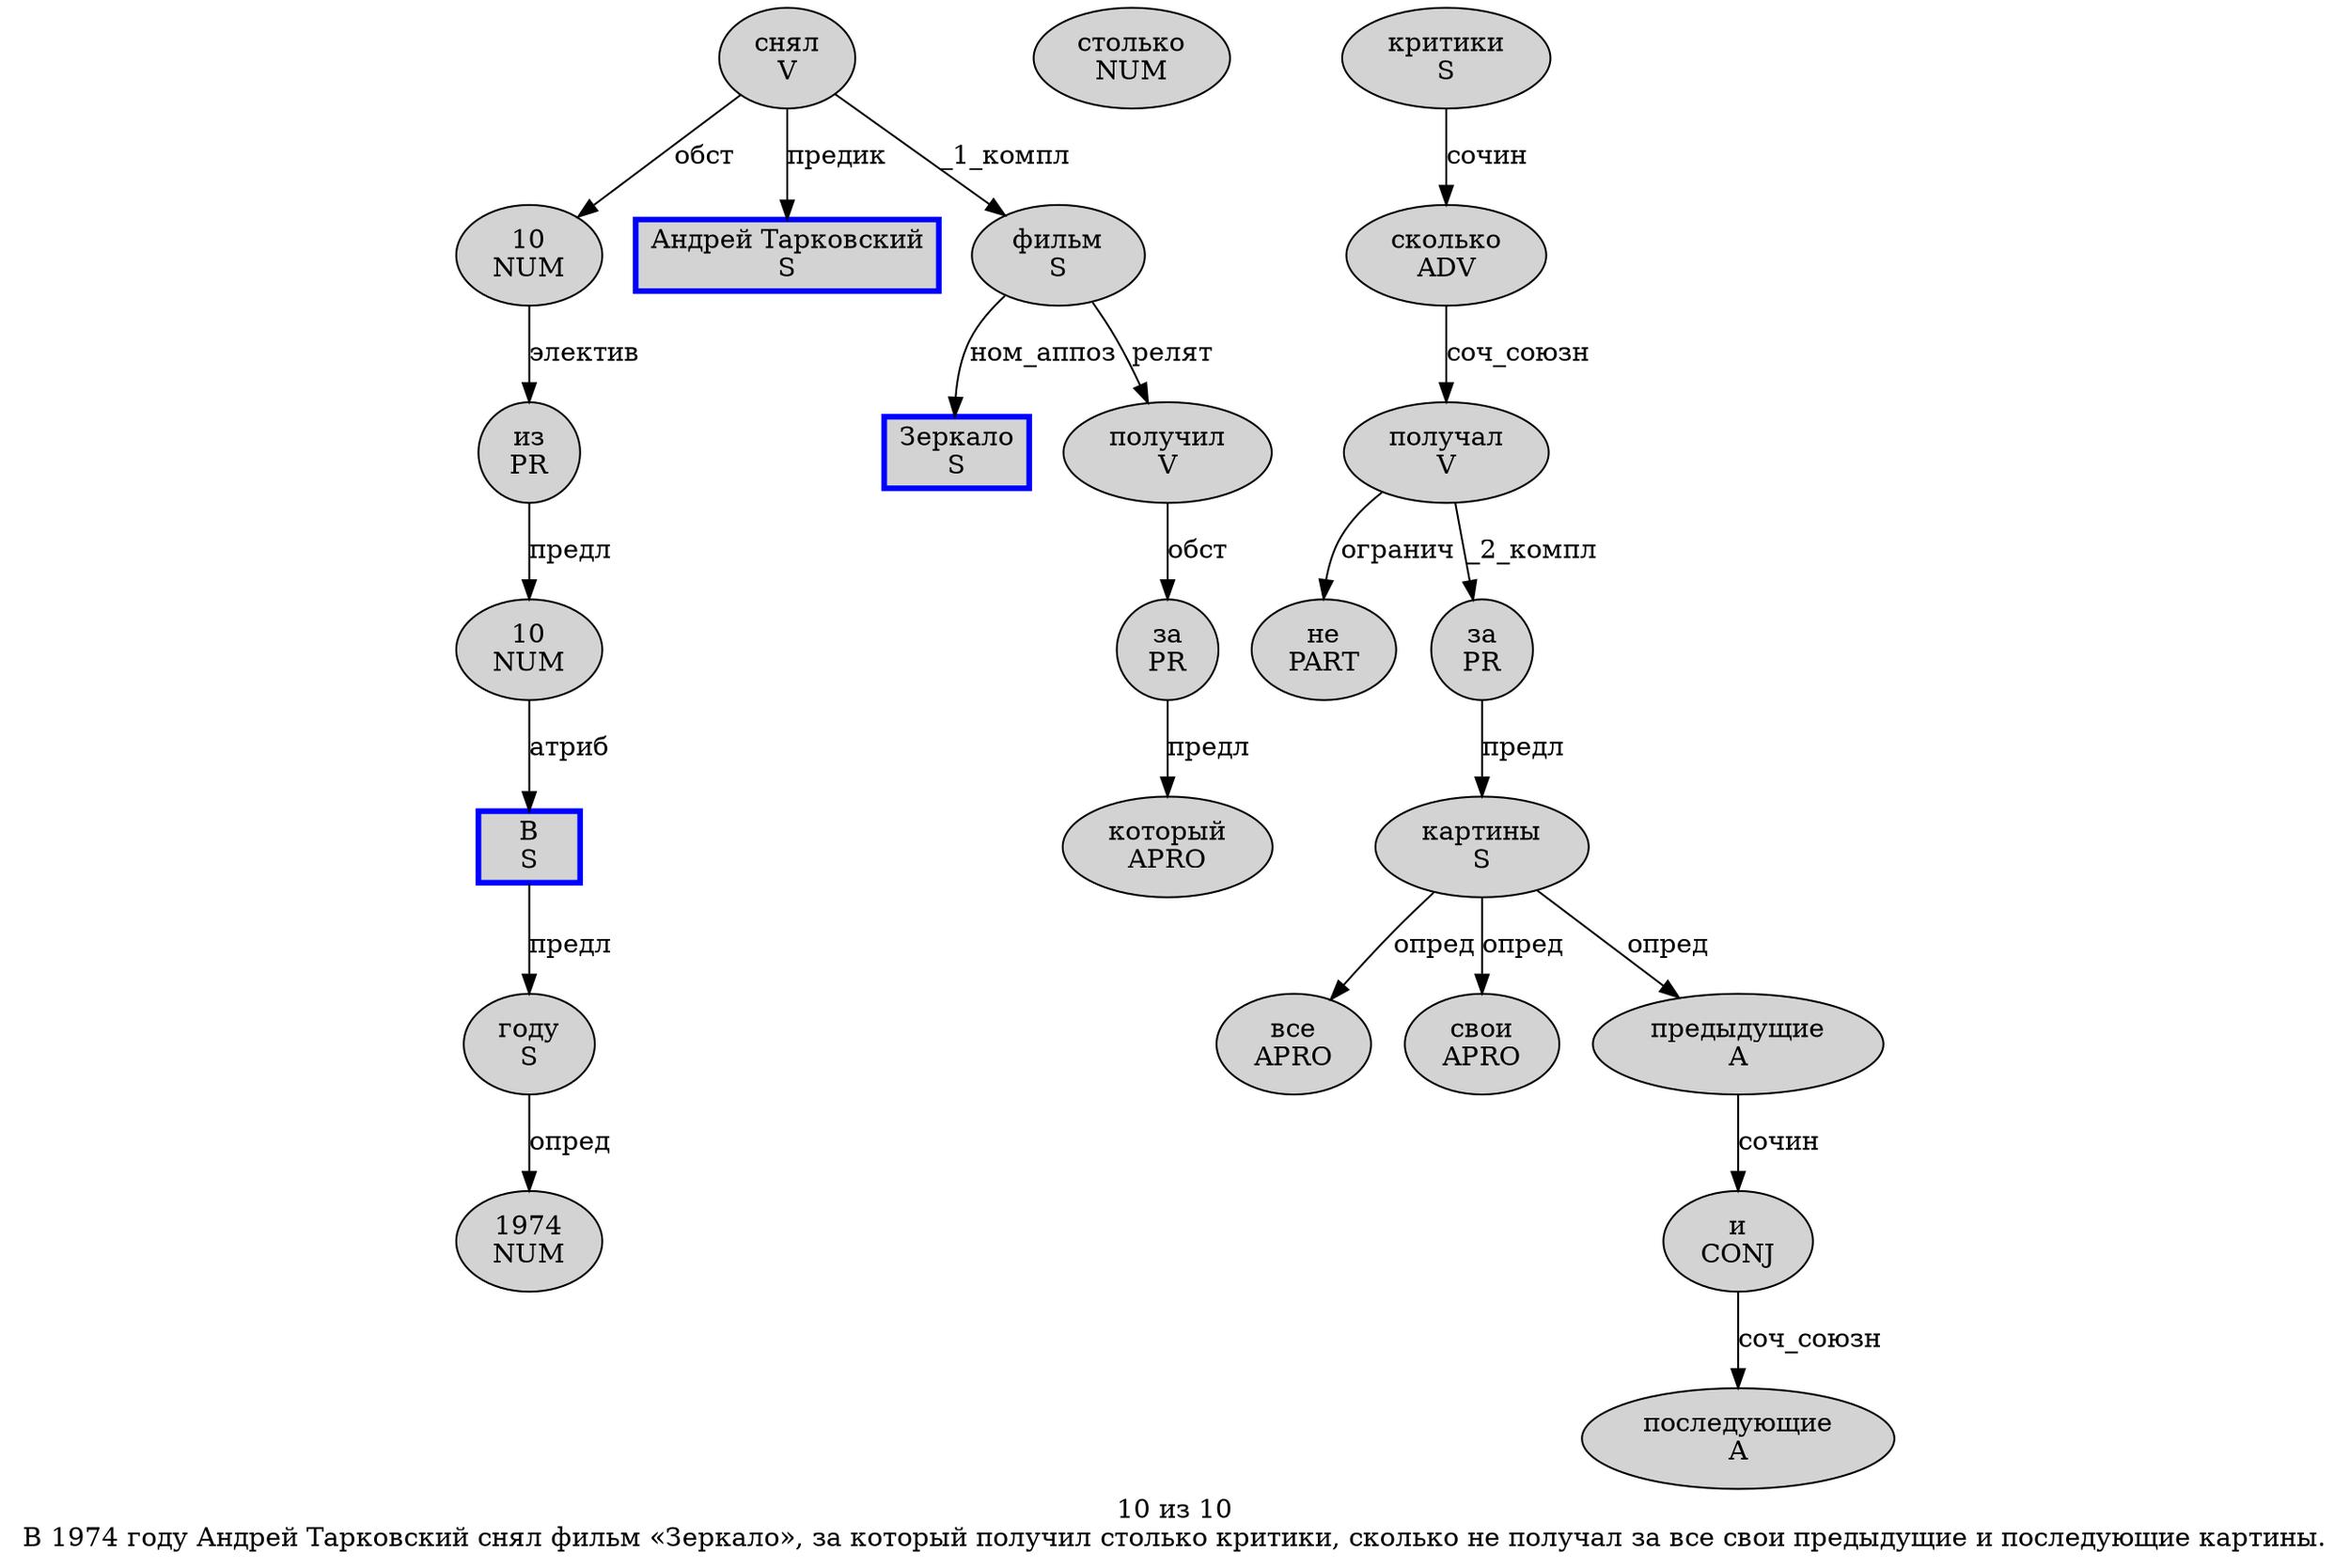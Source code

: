 digraph SENTENCE_2165 {
	graph [label="10 из 10
В 1974 году Андрей Тарковский снял фильм «Зеркало», за который получил столько критики, сколько не получал за все свои предыдущие и последующие картины."]
	node [style=filled]
		0 [label="10
NUM" color="" fillcolor=lightgray penwidth=1 shape=ellipse]
		1 [label="из
PR" color="" fillcolor=lightgray penwidth=1 shape=ellipse]
		2 [label="10
NUM" color="" fillcolor=lightgray penwidth=1 shape=ellipse]
		3 [label="В
S" color=blue fillcolor=lightgray penwidth=3 shape=box]
		4 [label="1974
NUM" color="" fillcolor=lightgray penwidth=1 shape=ellipse]
		5 [label="году
S" color="" fillcolor=lightgray penwidth=1 shape=ellipse]
		6 [label="Андрей Тарковский
S" color=blue fillcolor=lightgray penwidth=3 shape=box]
		7 [label="снял
V" color="" fillcolor=lightgray penwidth=1 shape=ellipse]
		8 [label="фильм
S" color="" fillcolor=lightgray penwidth=1 shape=ellipse]
		10 [label="Зеркало
S" color=blue fillcolor=lightgray penwidth=3 shape=box]
		13 [label="за
PR" color="" fillcolor=lightgray penwidth=1 shape=ellipse]
		14 [label="который
APRO" color="" fillcolor=lightgray penwidth=1 shape=ellipse]
		15 [label="получил
V" color="" fillcolor=lightgray penwidth=1 shape=ellipse]
		16 [label="столько
NUM" color="" fillcolor=lightgray penwidth=1 shape=ellipse]
		17 [label="критики
S" color="" fillcolor=lightgray penwidth=1 shape=ellipse]
		19 [label="сколько
ADV" color="" fillcolor=lightgray penwidth=1 shape=ellipse]
		20 [label="не
PART" color="" fillcolor=lightgray penwidth=1 shape=ellipse]
		21 [label="получал
V" color="" fillcolor=lightgray penwidth=1 shape=ellipse]
		22 [label="за
PR" color="" fillcolor=lightgray penwidth=1 shape=ellipse]
		23 [label="все
APRO" color="" fillcolor=lightgray penwidth=1 shape=ellipse]
		24 [label="свои
APRO" color="" fillcolor=lightgray penwidth=1 shape=ellipse]
		25 [label="предыдущие
A" color="" fillcolor=lightgray penwidth=1 shape=ellipse]
		26 [label="и
CONJ" color="" fillcolor=lightgray penwidth=1 shape=ellipse]
		27 [label="последующие
A" color="" fillcolor=lightgray penwidth=1 shape=ellipse]
		28 [label="картины
S" color="" fillcolor=lightgray penwidth=1 shape=ellipse]
			3 -> 5 [label="предл"]
			8 -> 10 [label="ном_аппоз"]
			8 -> 15 [label="релят"]
			1 -> 2 [label="предл"]
			28 -> 23 [label="опред"]
			28 -> 24 [label="опред"]
			28 -> 25 [label="опред"]
			21 -> 20 [label="огранич"]
			21 -> 22 [label="_2_компл"]
			26 -> 27 [label="соч_союзн"]
			22 -> 28 [label="предл"]
			19 -> 21 [label="соч_союзн"]
			13 -> 14 [label="предл"]
			7 -> 0 [label="обст"]
			7 -> 6 [label="предик"]
			7 -> 8 [label="_1_компл"]
			17 -> 19 [label="сочин"]
			0 -> 1 [label="электив"]
			5 -> 4 [label="опред"]
			15 -> 13 [label="обст"]
			2 -> 3 [label="атриб"]
			25 -> 26 [label="сочин"]
}
